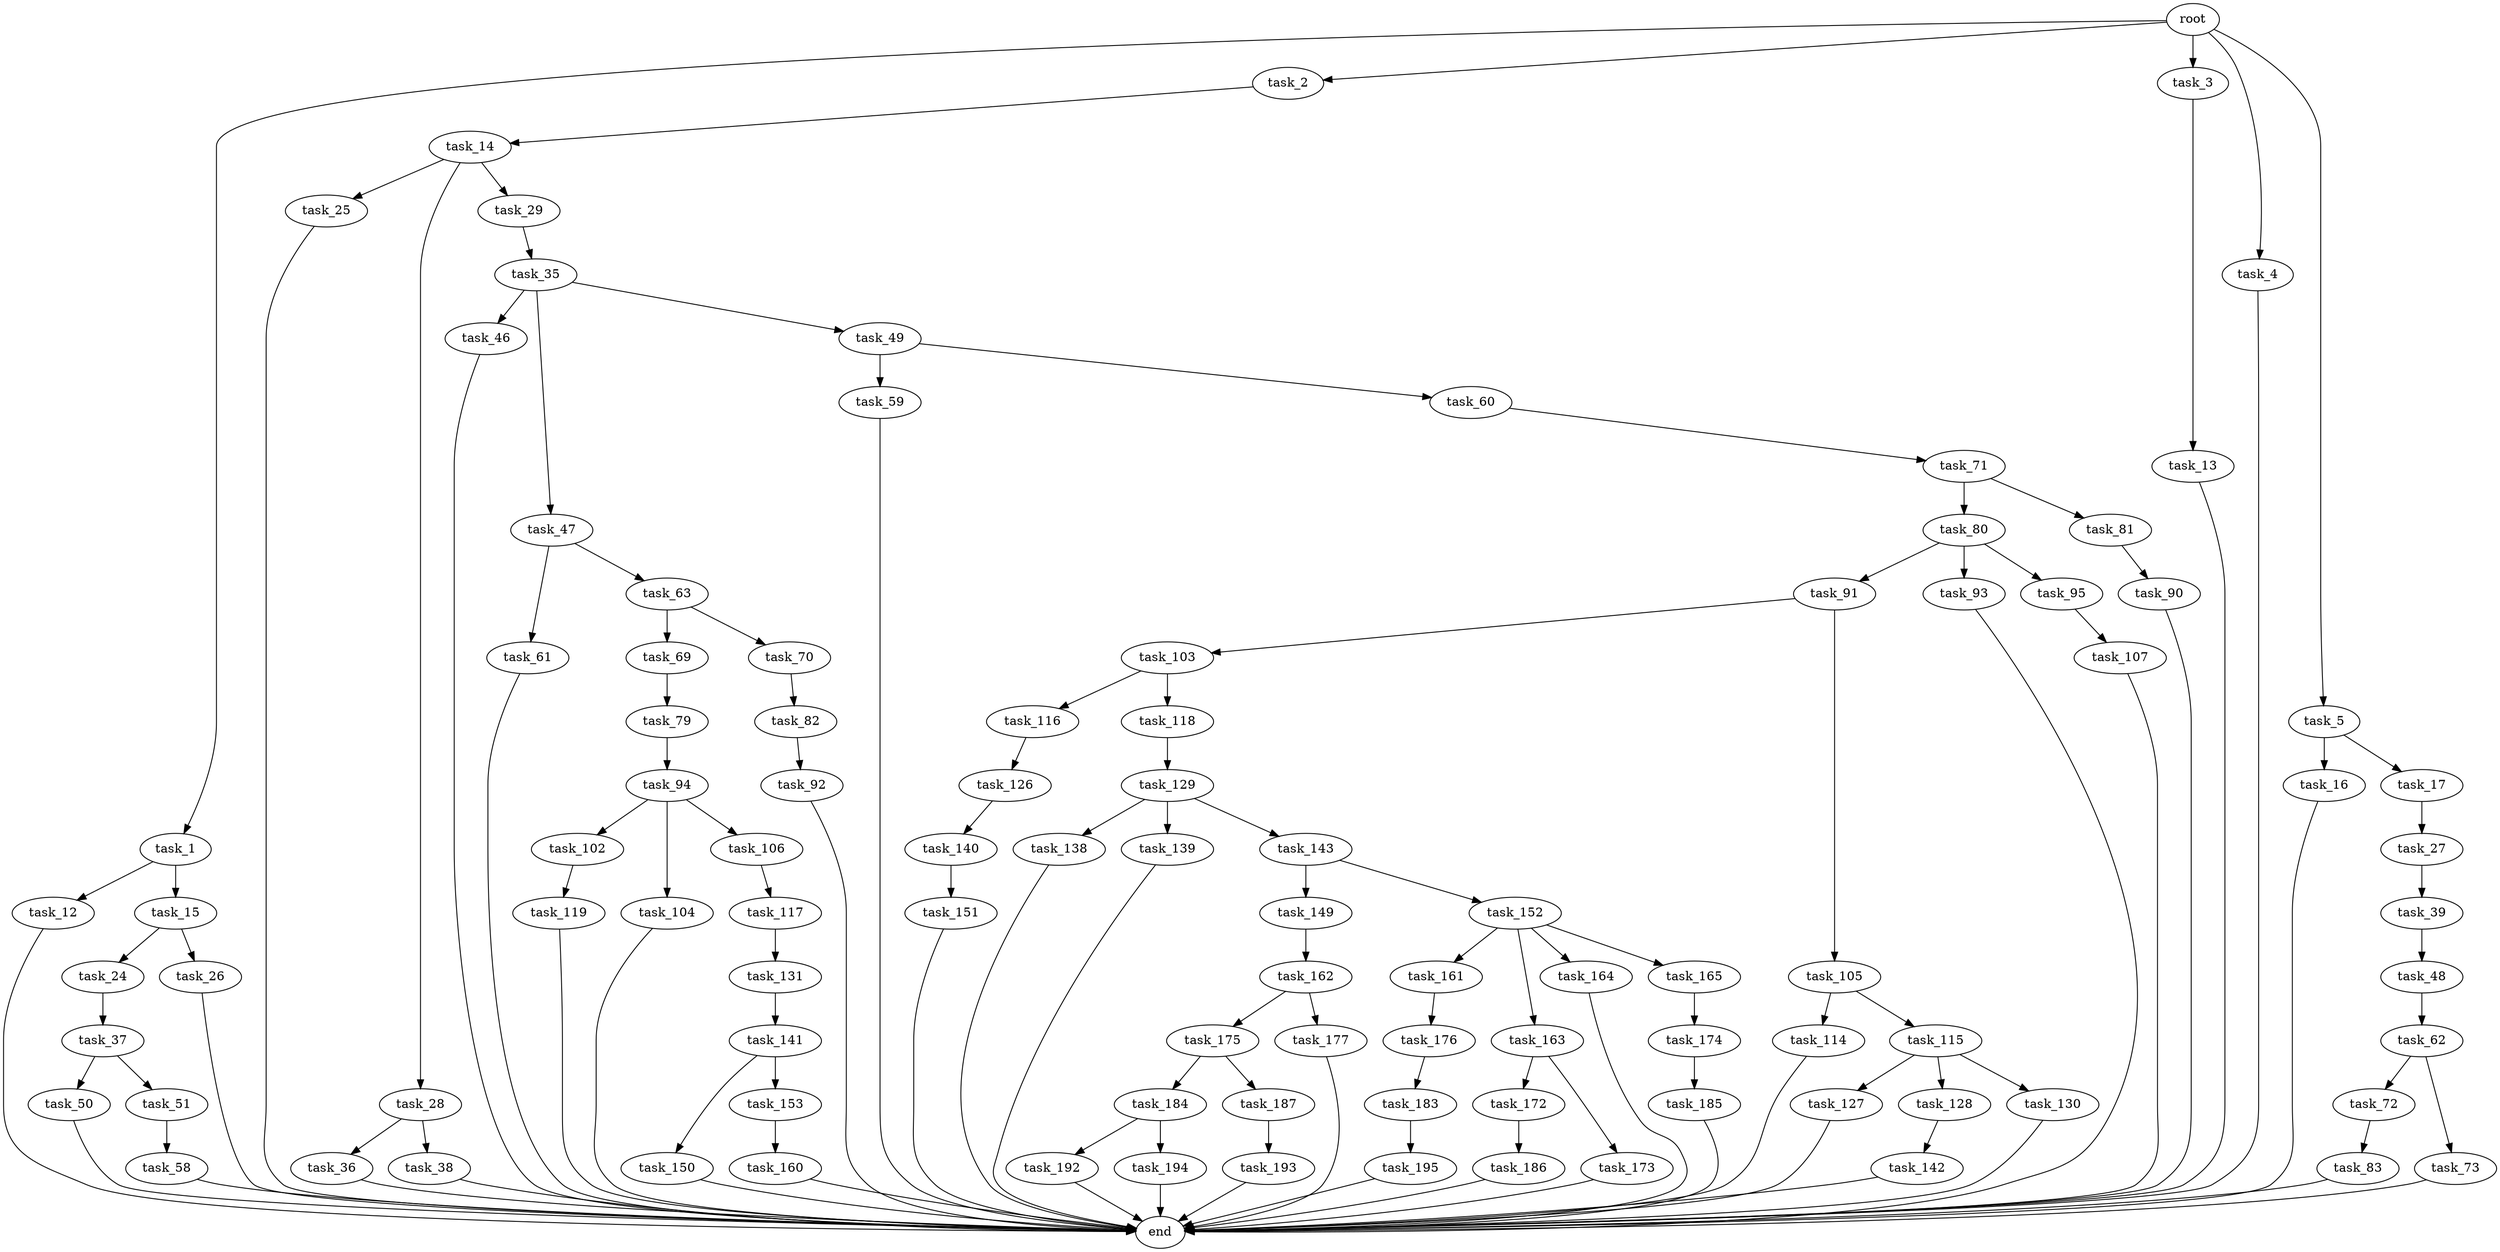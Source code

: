digraph G {
  root [size="0.000000"];
  task_1 [size="45687996006.000000"];
  task_2 [size="782757789696.000000"];
  task_3 [size="504056612523.000000"];
  task_4 [size="564240489643.000000"];
  task_5 [size="14703469257.000000"];
  task_12 [size="66832234664.000000"];
  task_15 [size="1934702362.000000"];
  task_14 [size="1073741824000.000000"];
  task_13 [size="16229969312.000000"];
  end [size="0.000000"];
  task_16 [size="68719476736.000000"];
  task_17 [size="368293445632.000000"];
  task_25 [size="782757789696.000000"];
  task_28 [size="4245969724.000000"];
  task_29 [size="782757789696.000000"];
  task_24 [size="4273734995.000000"];
  task_26 [size="393245818928.000000"];
  task_27 [size="8589934592.000000"];
  task_37 [size="10192895246.000000"];
  task_39 [size="368293445632.000000"];
  task_36 [size="2753236325.000000"];
  task_38 [size="279528915098.000000"];
  task_35 [size="28558216166.000000"];
  task_46 [size="4983253616.000000"];
  task_47 [size="32881398134.000000"];
  task_49 [size="229770580638.000000"];
  task_50 [size="28991029248.000000"];
  task_51 [size="368293445632.000000"];
  task_48 [size="7607845822.000000"];
  task_61 [size="134217728000.000000"];
  task_63 [size="19419378549.000000"];
  task_62 [size="8589934592.000000"];
  task_59 [size="4455006060.000000"];
  task_60 [size="68719476736.000000"];
  task_58 [size="118014648973.000000"];
  task_71 [size="134217728000.000000"];
  task_72 [size="137948229576.000000"];
  task_73 [size="765228535888.000000"];
  task_69 [size="134217728000.000000"];
  task_70 [size="40513894593.000000"];
  task_79 [size="3495569485.000000"];
  task_82 [size="1591096746.000000"];
  task_80 [size="231928233984.000000"];
  task_81 [size="600087750691.000000"];
  task_83 [size="459312435026.000000"];
  task_94 [size="19557697088.000000"];
  task_91 [size="28947269056.000000"];
  task_93 [size="575703756004.000000"];
  task_95 [size="50122871166.000000"];
  task_90 [size="231928233984.000000"];
  task_92 [size="17798424932.000000"];
  task_103 [size="40785902038.000000"];
  task_105 [size="901561957.000000"];
  task_102 [size="349044248002.000000"];
  task_104 [size="1073741824000.000000"];
  task_106 [size="1073741824000.000000"];
  task_107 [size="8589934592.000000"];
  task_119 [size="91106790306.000000"];
  task_116 [size="1114034952087.000000"];
  task_118 [size="549755813888.000000"];
  task_114 [size="231928233984.000000"];
  task_115 [size="549755813888.000000"];
  task_117 [size="231928233984.000000"];
  task_127 [size="68719476736.000000"];
  task_128 [size="1274426452.000000"];
  task_130 [size="68719476736.000000"];
  task_126 [size="368293445632.000000"];
  task_131 [size="1073741824000.000000"];
  task_129 [size="104837171316.000000"];
  task_140 [size="5923254418.000000"];
  task_142 [size="231928233984.000000"];
  task_138 [size="134217728000.000000"];
  task_139 [size="782757789696.000000"];
  task_143 [size="22676650136.000000"];
  task_141 [size="134217728000.000000"];
  task_151 [size="134217728000.000000"];
  task_150 [size="231928233984.000000"];
  task_153 [size="148515775572.000000"];
  task_149 [size="9036317671.000000"];
  task_152 [size="8589934592.000000"];
  task_162 [size="16153196136.000000"];
  task_161 [size="353788370676.000000"];
  task_163 [size="549755813888.000000"];
  task_164 [size="134217728000.000000"];
  task_165 [size="2132305656.000000"];
  task_160 [size="368293445632.000000"];
  task_176 [size="8589934592.000000"];
  task_175 [size="430259542294.000000"];
  task_177 [size="28991029248.000000"];
  task_172 [size="22800435199.000000"];
  task_173 [size="20767449227.000000"];
  task_174 [size="245964888032.000000"];
  task_186 [size="308817924455.000000"];
  task_185 [size="1862277160.000000"];
  task_184 [size="310193868421.000000"];
  task_187 [size="46557491622.000000"];
  task_183 [size="496163827900.000000"];
  task_195 [size="8589934592.000000"];
  task_192 [size="50736174744.000000"];
  task_194 [size="368293445632.000000"];
  task_193 [size="549755813888.000000"];

  root -> task_1 [size="1.000000"];
  root -> task_2 [size="1.000000"];
  root -> task_3 [size="1.000000"];
  root -> task_4 [size="1.000000"];
  root -> task_5 [size="1.000000"];
  task_1 -> task_12 [size="75497472.000000"];
  task_1 -> task_15 [size="75497472.000000"];
  task_2 -> task_14 [size="679477248.000000"];
  task_3 -> task_13 [size="679477248.000000"];
  task_4 -> end [size="1.000000"];
  task_5 -> task_16 [size="301989888.000000"];
  task_5 -> task_17 [size="301989888.000000"];
  task_12 -> end [size="1.000000"];
  task_15 -> task_24 [size="33554432.000000"];
  task_15 -> task_26 [size="33554432.000000"];
  task_14 -> task_25 [size="838860800.000000"];
  task_14 -> task_28 [size="838860800.000000"];
  task_14 -> task_29 [size="838860800.000000"];
  task_13 -> end [size="1.000000"];
  task_16 -> end [size="1.000000"];
  task_17 -> task_27 [size="411041792.000000"];
  task_25 -> end [size="1.000000"];
  task_28 -> task_36 [size="411041792.000000"];
  task_28 -> task_38 [size="411041792.000000"];
  task_29 -> task_35 [size="679477248.000000"];
  task_24 -> task_37 [size="301989888.000000"];
  task_26 -> end [size="1.000000"];
  task_27 -> task_39 [size="33554432.000000"];
  task_37 -> task_50 [size="301989888.000000"];
  task_37 -> task_51 [size="301989888.000000"];
  task_39 -> task_48 [size="411041792.000000"];
  task_36 -> end [size="1.000000"];
  task_38 -> end [size="1.000000"];
  task_35 -> task_46 [size="536870912.000000"];
  task_35 -> task_47 [size="536870912.000000"];
  task_35 -> task_49 [size="536870912.000000"];
  task_46 -> end [size="1.000000"];
  task_47 -> task_61 [size="536870912.000000"];
  task_47 -> task_63 [size="536870912.000000"];
  task_49 -> task_59 [size="209715200.000000"];
  task_49 -> task_60 [size="209715200.000000"];
  task_50 -> end [size="1.000000"];
  task_51 -> task_58 [size="411041792.000000"];
  task_48 -> task_62 [size="209715200.000000"];
  task_61 -> end [size="1.000000"];
  task_63 -> task_69 [size="679477248.000000"];
  task_63 -> task_70 [size="679477248.000000"];
  task_62 -> task_72 [size="33554432.000000"];
  task_62 -> task_73 [size="33554432.000000"];
  task_59 -> end [size="1.000000"];
  task_60 -> task_71 [size="134217728.000000"];
  task_58 -> end [size="1.000000"];
  task_71 -> task_80 [size="209715200.000000"];
  task_71 -> task_81 [size="209715200.000000"];
  task_72 -> task_83 [size="134217728.000000"];
  task_73 -> end [size="1.000000"];
  task_69 -> task_79 [size="209715200.000000"];
  task_70 -> task_82 [size="679477248.000000"];
  task_79 -> task_94 [size="75497472.000000"];
  task_82 -> task_92 [size="134217728.000000"];
  task_80 -> task_91 [size="301989888.000000"];
  task_80 -> task_93 [size="301989888.000000"];
  task_80 -> task_95 [size="301989888.000000"];
  task_81 -> task_90 [size="679477248.000000"];
  task_83 -> end [size="1.000000"];
  task_94 -> task_102 [size="33554432.000000"];
  task_94 -> task_104 [size="33554432.000000"];
  task_94 -> task_106 [size="33554432.000000"];
  task_91 -> task_103 [size="838860800.000000"];
  task_91 -> task_105 [size="838860800.000000"];
  task_93 -> end [size="1.000000"];
  task_95 -> task_107 [size="838860800.000000"];
  task_90 -> end [size="1.000000"];
  task_92 -> end [size="1.000000"];
  task_103 -> task_116 [size="75497472.000000"];
  task_103 -> task_118 [size="75497472.000000"];
  task_105 -> task_114 [size="75497472.000000"];
  task_105 -> task_115 [size="75497472.000000"];
  task_102 -> task_119 [size="301989888.000000"];
  task_104 -> end [size="1.000000"];
  task_106 -> task_117 [size="838860800.000000"];
  task_107 -> end [size="1.000000"];
  task_119 -> end [size="1.000000"];
  task_116 -> task_126 [size="679477248.000000"];
  task_118 -> task_129 [size="536870912.000000"];
  task_114 -> end [size="1.000000"];
  task_115 -> task_127 [size="536870912.000000"];
  task_115 -> task_128 [size="536870912.000000"];
  task_115 -> task_130 [size="536870912.000000"];
  task_117 -> task_131 [size="301989888.000000"];
  task_127 -> end [size="1.000000"];
  task_128 -> task_142 [size="33554432.000000"];
  task_130 -> end [size="1.000000"];
  task_126 -> task_140 [size="411041792.000000"];
  task_131 -> task_141 [size="838860800.000000"];
  task_129 -> task_138 [size="134217728.000000"];
  task_129 -> task_139 [size="134217728.000000"];
  task_129 -> task_143 [size="134217728.000000"];
  task_140 -> task_151 [size="679477248.000000"];
  task_142 -> end [size="1.000000"];
  task_138 -> end [size="1.000000"];
  task_139 -> end [size="1.000000"];
  task_143 -> task_149 [size="33554432.000000"];
  task_143 -> task_152 [size="33554432.000000"];
  task_141 -> task_150 [size="209715200.000000"];
  task_141 -> task_153 [size="209715200.000000"];
  task_151 -> end [size="1.000000"];
  task_150 -> end [size="1.000000"];
  task_153 -> task_160 [size="134217728.000000"];
  task_149 -> task_162 [size="209715200.000000"];
  task_152 -> task_161 [size="33554432.000000"];
  task_152 -> task_163 [size="33554432.000000"];
  task_152 -> task_164 [size="33554432.000000"];
  task_152 -> task_165 [size="33554432.000000"];
  task_162 -> task_175 [size="301989888.000000"];
  task_162 -> task_177 [size="301989888.000000"];
  task_161 -> task_176 [size="536870912.000000"];
  task_163 -> task_172 [size="536870912.000000"];
  task_163 -> task_173 [size="536870912.000000"];
  task_164 -> end [size="1.000000"];
  task_165 -> task_174 [size="134217728.000000"];
  task_160 -> end [size="1.000000"];
  task_176 -> task_183 [size="33554432.000000"];
  task_175 -> task_184 [size="838860800.000000"];
  task_175 -> task_187 [size="838860800.000000"];
  task_177 -> end [size="1.000000"];
  task_172 -> task_186 [size="411041792.000000"];
  task_173 -> end [size="1.000000"];
  task_174 -> task_185 [size="411041792.000000"];
  task_186 -> end [size="1.000000"];
  task_185 -> end [size="1.000000"];
  task_184 -> task_192 [size="209715200.000000"];
  task_184 -> task_194 [size="209715200.000000"];
  task_187 -> task_193 [size="75497472.000000"];
  task_183 -> task_195 [size="536870912.000000"];
  task_195 -> end [size="1.000000"];
  task_192 -> end [size="1.000000"];
  task_194 -> end [size="1.000000"];
  task_193 -> end [size="1.000000"];
}
